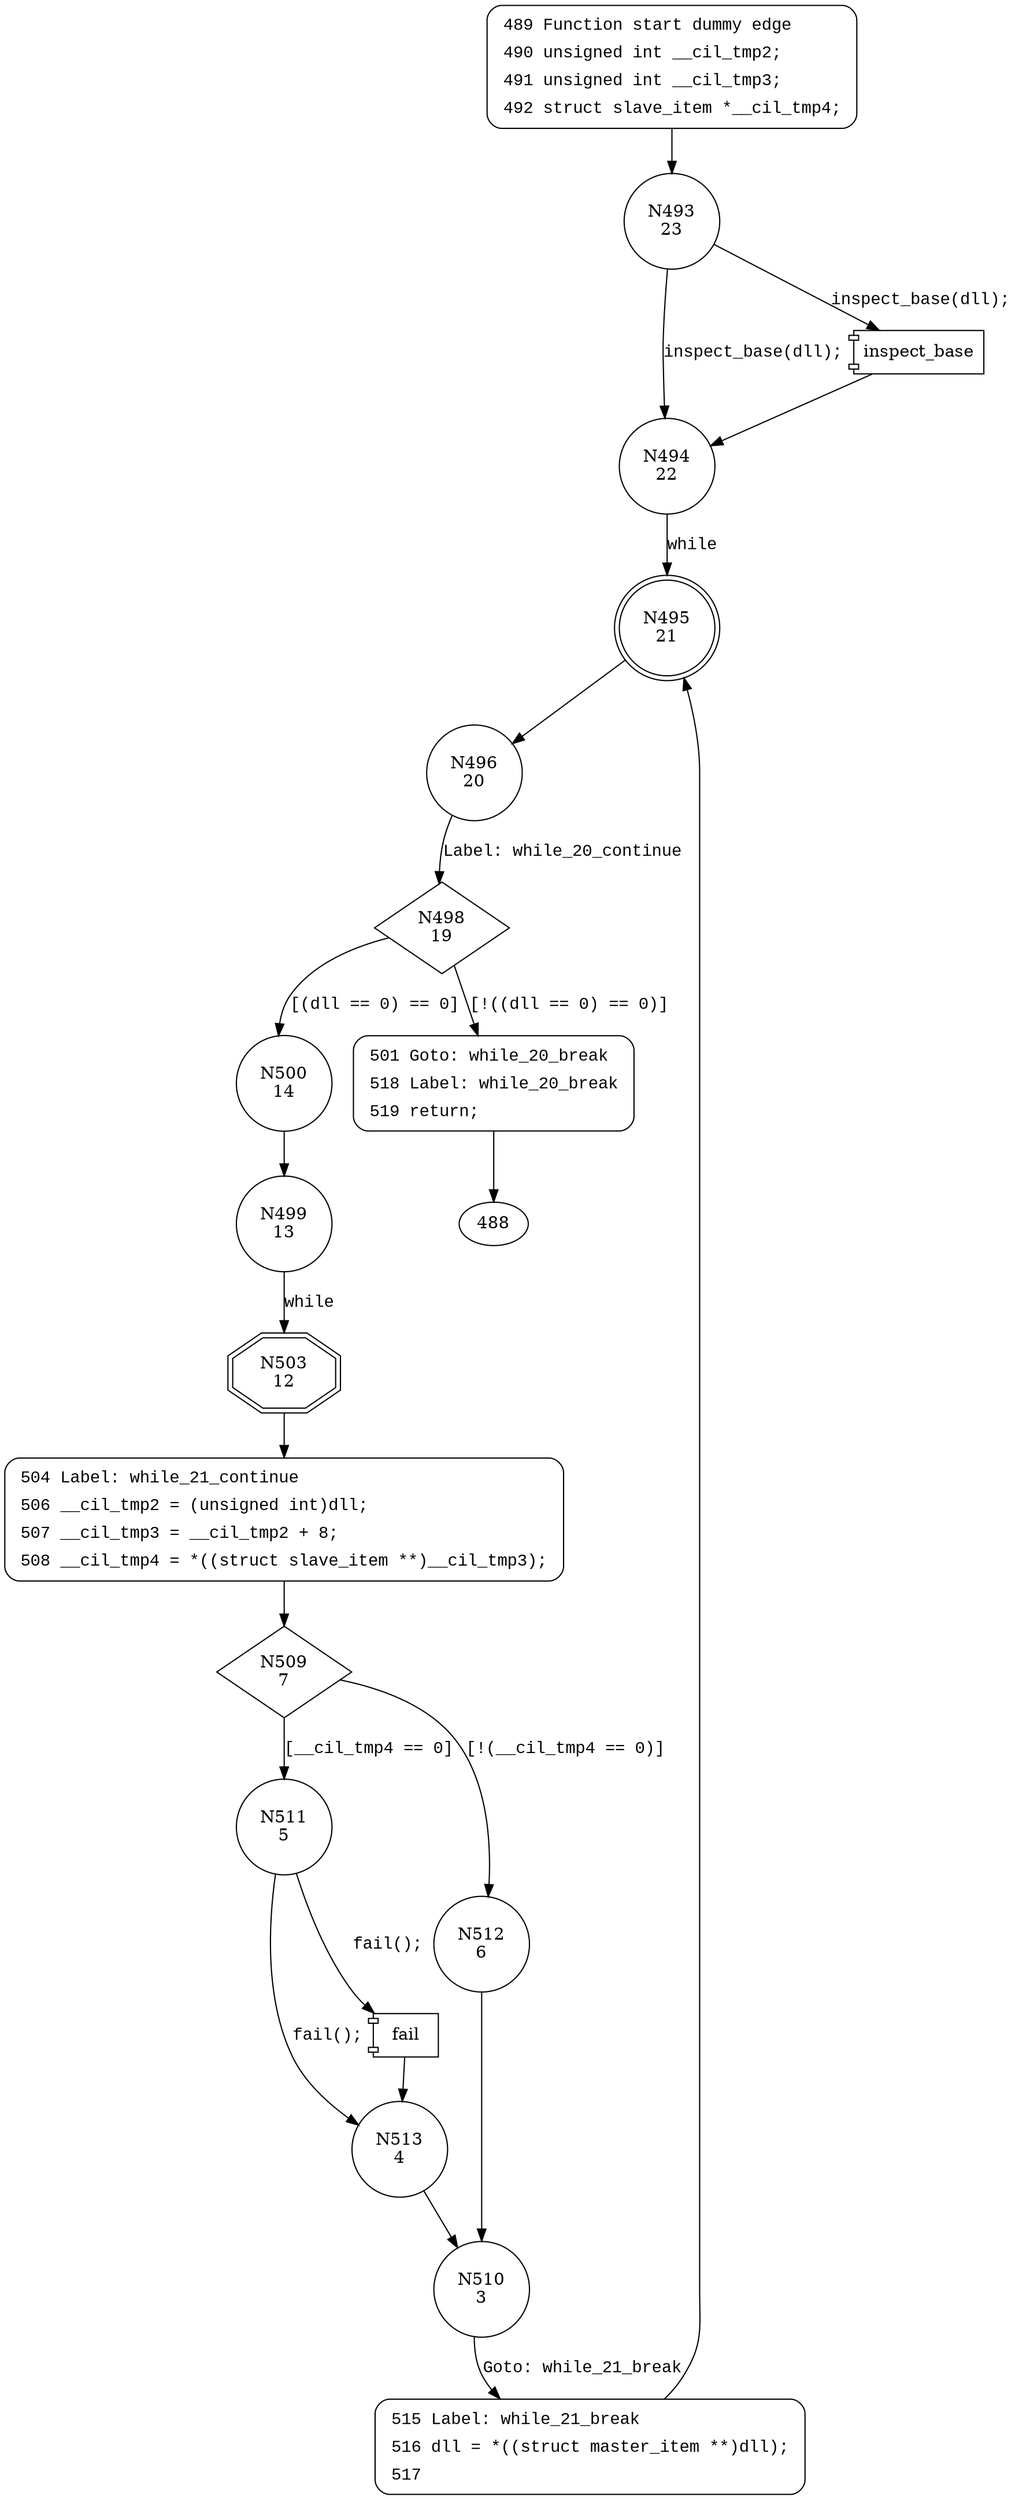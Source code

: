 digraph inspect_dangling {
493 [shape="circle" label="N493\n23"]
494 [shape="circle" label="N494\n22"]
495 [shape="doublecircle" label="N495\n21"]
496 [shape="circle" label="N496\n20"]
498 [shape="diamond" label="N498\n19"]
500 [shape="circle" label="N500\n14"]
501 [shape="circle" label="N501\n18"]
499 [shape="circle" label="N499\n13"]
503 [shape="doubleoctagon" label="N503\n12"]
504 [shape="circle" label="N504\n11"]
509 [shape="diamond" label="N509\n7"]
511 [shape="circle" label="N511\n5"]
512 [shape="circle" label="N512\n6"]
510 [shape="circle" label="N510\n3"]
515 [shape="circle" label="N515\n2"]
513 [shape="circle" label="N513\n4"]
489 [style="filled,bold" penwidth="1" fillcolor="white" fontname="Courier New" shape="Mrecord" label=<<table border="0" cellborder="0" cellpadding="3" bgcolor="white"><tr><td align="right">489</td><td align="left">Function start dummy edge</td></tr><tr><td align="right">490</td><td align="left">unsigned int __cil_tmp2;</td></tr><tr><td align="right">491</td><td align="left">unsigned int __cil_tmp3;</td></tr><tr><td align="right">492</td><td align="left">struct slave_item *__cil_tmp4;</td></tr></table>>]
489 -> 493[label=""]
501 [style="filled,bold" penwidth="1" fillcolor="white" fontname="Courier New" shape="Mrecord" label=<<table border="0" cellborder="0" cellpadding="3" bgcolor="white"><tr><td align="right">501</td><td align="left">Goto: while_20_break</td></tr><tr><td align="right">518</td><td align="left">Label: while_20_break</td></tr><tr><td align="right">519</td><td align="left">return;</td></tr></table>>]
501 -> 488[label=""]
504 [style="filled,bold" penwidth="1" fillcolor="white" fontname="Courier New" shape="Mrecord" label=<<table border="0" cellborder="0" cellpadding="3" bgcolor="white"><tr><td align="right">504</td><td align="left">Label: while_21_continue</td></tr><tr><td align="right">506</td><td align="left">__cil_tmp2 = (unsigned int)dll;</td></tr><tr><td align="right">507</td><td align="left">__cil_tmp3 = __cil_tmp2 + 8;</td></tr><tr><td align="right">508</td><td align="left">__cil_tmp4 = *((struct slave_item **)__cil_tmp3);</td></tr></table>>]
504 -> 509[label=""]
515 [style="filled,bold" penwidth="1" fillcolor="white" fontname="Courier New" shape="Mrecord" label=<<table border="0" cellborder="0" cellpadding="3" bgcolor="white"><tr><td align="right">515</td><td align="left">Label: while_21_break</td></tr><tr><td align="right">516</td><td align="left">dll = *((struct master_item **)dll);</td></tr><tr><td align="right">517</td><td align="left"></td></tr></table>>]
515 -> 495[label=""]
100035 [shape="component" label="inspect_base"]
493 -> 100035 [label="inspect_base(dll);" fontname="Courier New"]
100035 -> 494 [label="" fontname="Courier New"]
493 -> 494 [label="inspect_base(dll);" fontname="Courier New"]
494 -> 495 [label="while" fontname="Courier New"]
495 -> 496 [label="" fontname="Courier New"]
498 -> 500 [label="[(dll == 0) == 0]" fontname="Courier New"]
498 -> 501 [label="[!((dll == 0) == 0)]" fontname="Courier New"]
500 -> 499 [label="" fontname="Courier New"]
503 -> 504 [label="" fontname="Courier New"]
509 -> 511 [label="[__cil_tmp4 == 0]" fontname="Courier New"]
509 -> 512 [label="[!(__cil_tmp4 == 0)]" fontname="Courier New"]
510 -> 515 [label="Goto: while_21_break" fontname="Courier New"]
100036 [shape="component" label="fail"]
511 -> 100036 [label="fail();" fontname="Courier New"]
100036 -> 513 [label="" fontname="Courier New"]
511 -> 513 [label="fail();" fontname="Courier New"]
513 -> 510 [label="" fontname="Courier New"]
496 -> 498 [label="Label: while_20_continue" fontname="Courier New"]
499 -> 503 [label="while" fontname="Courier New"]
512 -> 510 [label="" fontname="Courier New"]
}